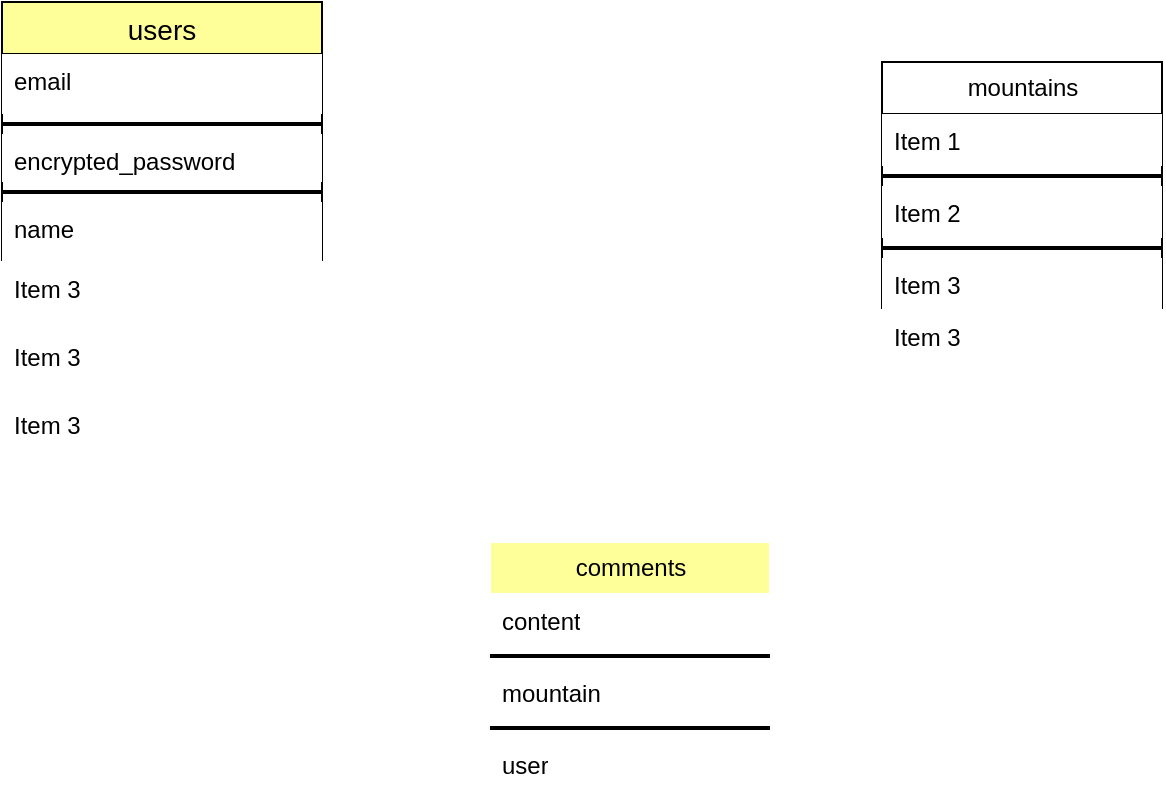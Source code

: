 <mxfile>
    <diagram id="cKDSw99Oe8og72lqF9et" name="ページ1">
        <mxGraphModel dx="697" dy="475" grid="1" gridSize="10" guides="1" tooltips="1" connect="1" arrows="1" fold="1" page="1" pageScale="1" pageWidth="827" pageHeight="1169" math="0" shadow="0">
            <root>
                <mxCell id="0"/>
                <mxCell id="1" parent="0"/>
                <mxCell id="15" value="&lt;font color=&quot;#000000&quot;&gt;comments&lt;/font&gt;" style="swimlane;fontStyle=0;childLayout=stackLayout;horizontal=1;startSize=26;fillColor=#FFFF99;horizontalStack=0;resizeParent=1;resizeParentMax=0;resizeLast=0;collapsible=1;marginBottom=0;html=1;strokeColor=#FFFFFF;" vertex="1" parent="1">
                    <mxGeometry x="344" y="320" width="140" height="124" as="geometry"/>
                </mxCell>
                <mxCell id="16" value="content" style="text;strokeColor=none;fillColor=default;align=left;verticalAlign=top;spacingLeft=4;spacingRight=4;overflow=hidden;rotatable=0;points=[[0,0.5],[1,0.5]];portConstraint=eastwest;whiteSpace=wrap;html=1;labelBackgroundColor=none;" vertex="1" parent="15">
                    <mxGeometry y="26" width="140" height="26" as="geometry"/>
                </mxCell>
                <mxCell id="42" value="" style="line;strokeWidth=2;html=1;" vertex="1" parent="15">
                    <mxGeometry y="52" width="140" height="10" as="geometry"/>
                </mxCell>
                <mxCell id="17" value="mountain" style="text;align=left;verticalAlign=top;spacingLeft=4;spacingRight=4;overflow=hidden;rotatable=0;points=[[0,0.5],[1,0.5]];portConstraint=eastwest;whiteSpace=wrap;html=1;fillColor=default;" vertex="1" parent="15">
                    <mxGeometry y="62" width="140" height="26" as="geometry"/>
                </mxCell>
                <mxCell id="41" value="" style="line;strokeWidth=2;html=1;" vertex="1" parent="15">
                    <mxGeometry y="88" width="140" height="10" as="geometry"/>
                </mxCell>
                <mxCell id="18" value="user" style="text;align=left;verticalAlign=top;spacingLeft=4;spacingRight=4;overflow=hidden;rotatable=0;points=[[0,0.5],[1,0.5]];portConstraint=eastwest;whiteSpace=wrap;html=1;fillColor=default;" vertex="1" parent="15">
                    <mxGeometry y="98" width="140" height="26" as="geometry"/>
                </mxCell>
                <mxCell id="36" value="mountains" style="swimlane;fontStyle=0;childLayout=stackLayout;horizontal=1;startSize=26;fillColor=none;horizontalStack=0;resizeParent=1;resizeParentMax=0;resizeLast=0;collapsible=1;marginBottom=0;html=1;" vertex="1" parent="1">
                    <mxGeometry x="540" y="80" width="140" height="124" as="geometry"/>
                </mxCell>
                <mxCell id="37" value="Item 1" style="text;align=left;verticalAlign=top;spacingLeft=4;spacingRight=4;overflow=hidden;rotatable=0;points=[[0,0.5],[1,0.5]];portConstraint=eastwest;whiteSpace=wrap;html=1;fillColor=default;" vertex="1" parent="36">
                    <mxGeometry y="26" width="140" height="26" as="geometry"/>
                </mxCell>
                <mxCell id="40" value="" style="line;strokeWidth=2;html=1;" vertex="1" parent="36">
                    <mxGeometry y="52" width="140" height="10" as="geometry"/>
                </mxCell>
                <mxCell id="38" value="Item 2" style="text;strokeColor=none;fillColor=default;align=left;verticalAlign=top;spacingLeft=4;spacingRight=4;overflow=hidden;rotatable=0;points=[[0,0.5],[1,0.5]];portConstraint=eastwest;whiteSpace=wrap;html=1;" vertex="1" parent="36">
                    <mxGeometry y="62" width="140" height="26" as="geometry"/>
                </mxCell>
                <mxCell id="43" value="" style="line;strokeWidth=2;html=1;" vertex="1" parent="36">
                    <mxGeometry y="88" width="140" height="10" as="geometry"/>
                </mxCell>
                <mxCell id="39" value="Item 3" style="text;strokeColor=none;fillColor=default;align=left;verticalAlign=top;spacingLeft=4;spacingRight=4;overflow=hidden;rotatable=0;points=[[0,0.5],[1,0.5]];portConstraint=eastwest;whiteSpace=wrap;html=1;" vertex="1" parent="36">
                    <mxGeometry y="98" width="140" height="26" as="geometry"/>
                </mxCell>
                <mxCell id="98" value="users" style="swimlane;fontStyle=0;childLayout=stackLayout;horizontal=1;startSize=26;horizontalStack=0;resizeParent=1;resizeParentMax=0;resizeLast=0;collapsible=1;marginBottom=0;align=center;fontSize=14;shadow=0;labelBackgroundColor=none;sketch=0;fillColor=#FFFF99;fontColor=#000000;movable=1;resizable=1;rotatable=1;deletable=1;editable=1;connectable=1;" vertex="1" parent="1">
                    <mxGeometry x="100" y="50" width="160" height="130" as="geometry"/>
                </mxCell>
                <mxCell id="99" value="email" style="text;strokeColor=none;fillColor=default;spacingLeft=4;spacingRight=4;overflow=hidden;rotatable=0;points=[[0,0.5],[1,0.5]];portConstraint=eastwest;fontSize=12;shadow=0;labelBackgroundColor=none;sketch=0;" vertex="1" parent="98">
                    <mxGeometry y="26" width="160" height="30" as="geometry"/>
                </mxCell>
                <mxCell id="133" value="" style="line;strokeWidth=2;html=1;" vertex="1" parent="98">
                    <mxGeometry y="56" width="160" height="10" as="geometry"/>
                </mxCell>
                <mxCell id="100" value="encrypted_password" style="text;strokeColor=none;fillColor=default;spacingLeft=4;spacingRight=4;overflow=hidden;rotatable=0;points=[[0,0.5],[1,0.5]];portConstraint=eastwest;fontSize=12;shadow=0;labelBackgroundColor=none;sketch=0;" vertex="1" parent="98">
                    <mxGeometry y="66" width="160" height="24" as="geometry"/>
                </mxCell>
                <mxCell id="134" value="" style="line;strokeWidth=2;html=1;" vertex="1" parent="98">
                    <mxGeometry y="90" width="160" height="10" as="geometry"/>
                </mxCell>
                <mxCell id="101" value="name" style="text;strokeColor=none;fillColor=default;spacingLeft=4;spacingRight=4;overflow=hidden;rotatable=0;points=[[0,0.5],[1,0.5]];portConstraint=eastwest;fontSize=12;shadow=0;labelBackgroundColor=none;sketch=0;" vertex="1" parent="98">
                    <mxGeometry y="100" width="160" height="30" as="geometry"/>
                </mxCell>
                <mxCell id="138" value="Item 3" style="text;strokeColor=#FFFFFF;fillColor=default;align=left;verticalAlign=top;spacingLeft=4;spacingRight=4;overflow=hidden;rotatable=1;points=[[0,0.5],[1,0.5]];portConstraint=eastwest;whiteSpace=wrap;html=1;movable=1;resizable=1;deletable=1;editable=1;connectable=1;" vertex="1" parent="1">
                    <mxGeometry x="540" y="204" width="140" height="26" as="geometry"/>
                </mxCell>
                <mxCell id="139" value="Item 3" style="text;strokeColor=#FFFFFF;fillColor=default;align=left;verticalAlign=top;spacingLeft=4;spacingRight=4;overflow=hidden;rotatable=0;points=[[0,0.5],[1,0.5]];portConstraint=eastwest;whiteSpace=wrap;html=1;" vertex="1" parent="1">
                    <mxGeometry x="100" y="180" width="160" height="34" as="geometry"/>
                </mxCell>
                <mxCell id="140" value="Item 3" style="text;strokeColor=#FFFFFF;fillColor=default;align=left;verticalAlign=top;spacingLeft=4;spacingRight=4;overflow=hidden;rotatable=0;points=[[0,0.5],[1,0.5]];portConstraint=eastwest;whiteSpace=wrap;html=1;" vertex="1" parent="1">
                    <mxGeometry x="100" y="214" width="160" height="34" as="geometry"/>
                </mxCell>
                <mxCell id="141" value="Item 3" style="text;strokeColor=#FFFFFF;fillColor=default;align=left;verticalAlign=top;spacingLeft=4;spacingRight=4;overflow=hidden;rotatable=0;points=[[0,0.5],[1,0.5]];portConstraint=eastwest;whiteSpace=wrap;html=1;" vertex="1" parent="1">
                    <mxGeometry x="100" y="248" width="160" height="34" as="geometry"/>
                </mxCell>
            </root>
        </mxGraphModel>
    </diagram>
</mxfile>
